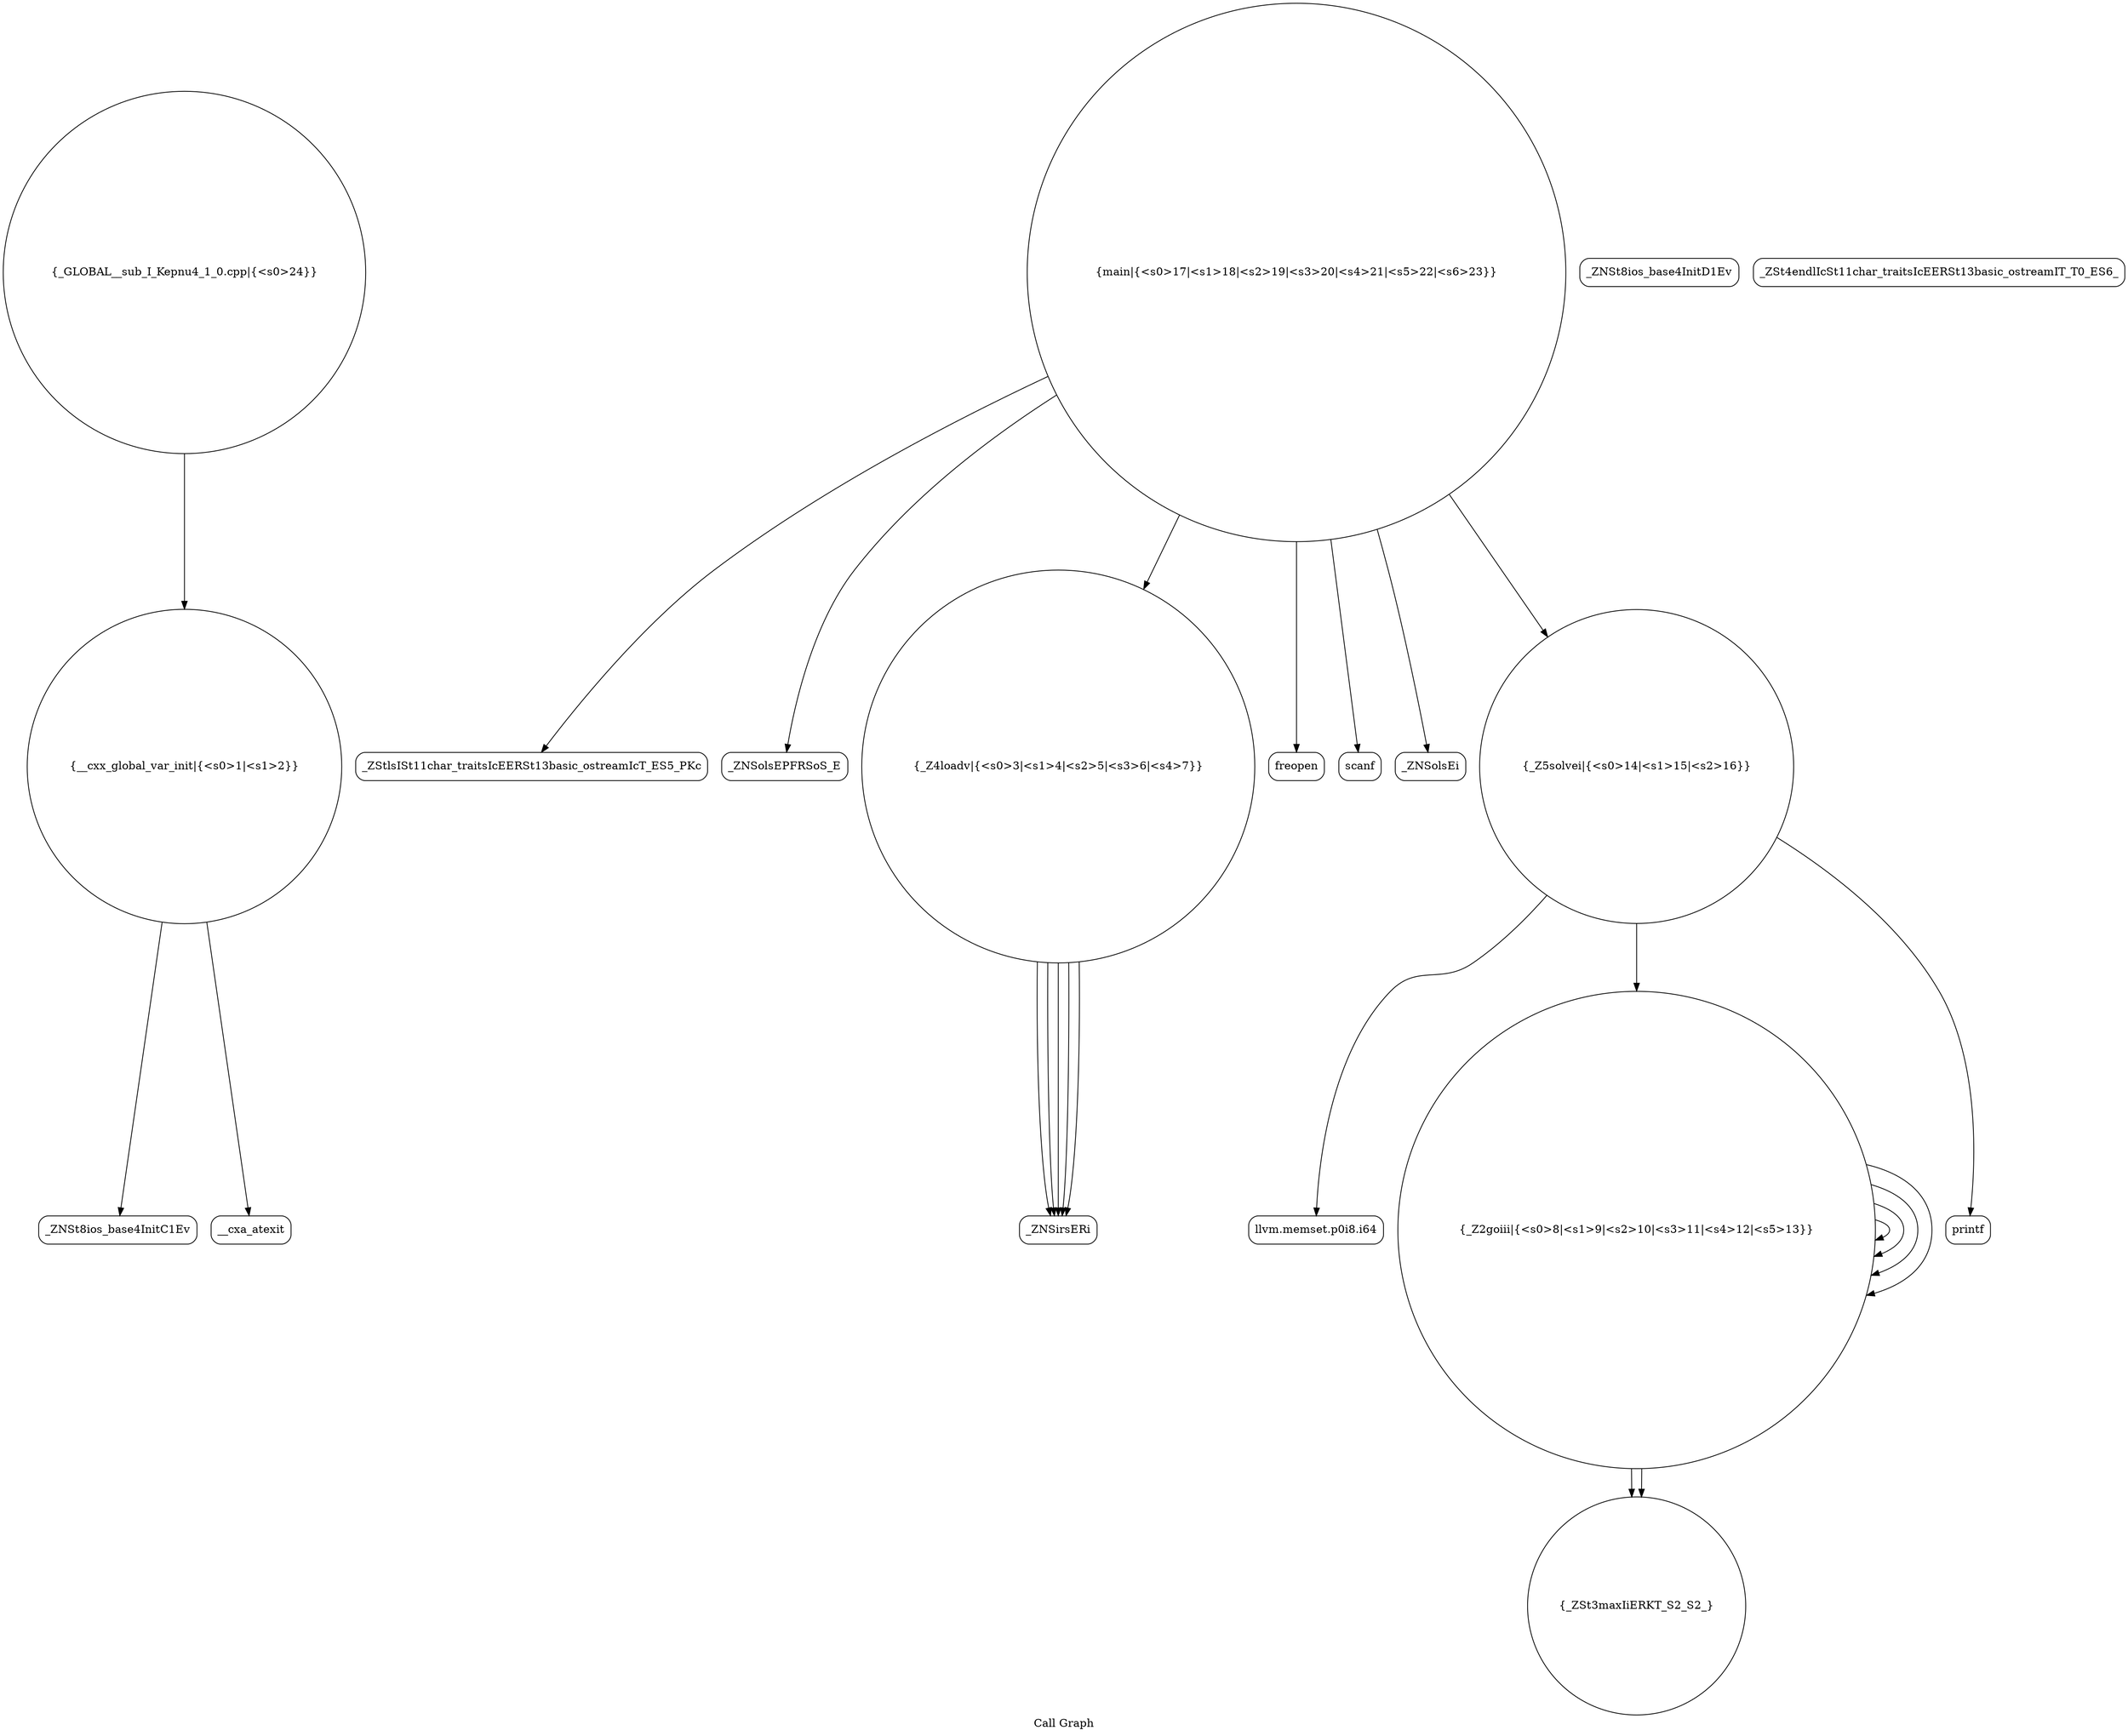 digraph "Call Graph" {
	label="Call Graph";

	Node0x55be1e383df0 [shape=record,shape=circle,label="{__cxx_global_var_init|{<s0>1|<s1>2}}"];
	Node0x55be1e383df0:s0 -> Node0x55be1e384280[color=black];
	Node0x55be1e383df0:s1 -> Node0x55be1e384380[color=black];
	Node0x55be1e384580 [shape=record,shape=circle,label="{_ZSt3maxIiERKT_S2_S2_}"];
	Node0x55be1e384900 [shape=record,shape=Mrecord,label="{_ZStlsISt11char_traitsIcEERSt13basic_ostreamIcT_ES5_PKc}"];
	Node0x55be1e384300 [shape=record,shape=Mrecord,label="{_ZNSt8ios_base4InitD1Ev}"];
	Node0x55be1e384680 [shape=record,shape=Mrecord,label="{llvm.memset.p0i8.i64}"];
	Node0x55be1e384a00 [shape=record,shape=Mrecord,label="{_ZNSolsEPFRSoS_E}"];
	Node0x55be1e384400 [shape=record,shape=circle,label="{_Z4loadv|{<s0>3|<s1>4|<s2>5|<s3>6|<s4>7}}"];
	Node0x55be1e384400:s0 -> Node0x55be1e384480[color=black];
	Node0x55be1e384400:s1 -> Node0x55be1e384480[color=black];
	Node0x55be1e384400:s2 -> Node0x55be1e384480[color=black];
	Node0x55be1e384400:s3 -> Node0x55be1e384480[color=black];
	Node0x55be1e384400:s4 -> Node0x55be1e384480[color=black];
	Node0x55be1e384780 [shape=record,shape=circle,label="{main|{<s0>17|<s1>18|<s2>19|<s3>20|<s4>21|<s5>22|<s6>23}}"];
	Node0x55be1e384780:s0 -> Node0x55be1e384800[color=black];
	Node0x55be1e384780:s1 -> Node0x55be1e384880[color=black];
	Node0x55be1e384780:s2 -> Node0x55be1e384900[color=black];
	Node0x55be1e384780:s3 -> Node0x55be1e384980[color=black];
	Node0x55be1e384780:s4 -> Node0x55be1e384a00[color=black];
	Node0x55be1e384780:s5 -> Node0x55be1e384400[color=black];
	Node0x55be1e384780:s6 -> Node0x55be1e384600[color=black];
	Node0x55be1e384b00 [shape=record,shape=circle,label="{_GLOBAL__sub_I_Kepnu4_1_0.cpp|{<s0>24}}"];
	Node0x55be1e384b00:s0 -> Node0x55be1e383df0[color=black];
	Node0x55be1e384500 [shape=record,shape=circle,label="{_Z2goiii|{<s0>8|<s1>9|<s2>10|<s3>11|<s4>12|<s5>13}}"];
	Node0x55be1e384500:s0 -> Node0x55be1e384500[color=black];
	Node0x55be1e384500:s1 -> Node0x55be1e384500[color=black];
	Node0x55be1e384500:s2 -> Node0x55be1e384500[color=black];
	Node0x55be1e384500:s3 -> Node0x55be1e384580[color=black];
	Node0x55be1e384500:s4 -> Node0x55be1e384500[color=black];
	Node0x55be1e384500:s5 -> Node0x55be1e384580[color=black];
	Node0x55be1e384880 [shape=record,shape=Mrecord,label="{scanf}"];
	Node0x55be1e384280 [shape=record,shape=Mrecord,label="{_ZNSt8ios_base4InitC1Ev}"];
	Node0x55be1e384600 [shape=record,shape=circle,label="{_Z5solvei|{<s0>14|<s1>15|<s2>16}}"];
	Node0x55be1e384600:s0 -> Node0x55be1e384680[color=black];
	Node0x55be1e384600:s1 -> Node0x55be1e384500[color=black];
	Node0x55be1e384600:s2 -> Node0x55be1e384700[color=black];
	Node0x55be1e384980 [shape=record,shape=Mrecord,label="{_ZNSolsEi}"];
	Node0x55be1e384380 [shape=record,shape=Mrecord,label="{__cxa_atexit}"];
	Node0x55be1e384700 [shape=record,shape=Mrecord,label="{printf}"];
	Node0x55be1e384a80 [shape=record,shape=Mrecord,label="{_ZSt4endlIcSt11char_traitsIcEERSt13basic_ostreamIT_T0_ES6_}"];
	Node0x55be1e384480 [shape=record,shape=Mrecord,label="{_ZNSirsERi}"];
	Node0x55be1e384800 [shape=record,shape=Mrecord,label="{freopen}"];
}
